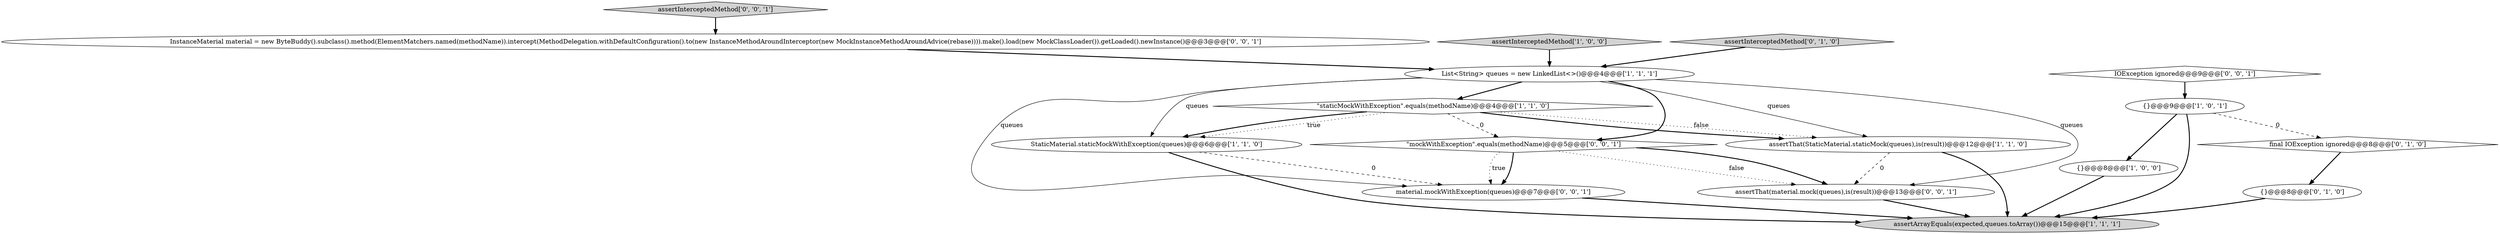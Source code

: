 digraph {
0 [style = filled, label = "assertThat(StaticMaterial.staticMock(queues),is(result))@@@12@@@['1', '1', '0']", fillcolor = white, shape = ellipse image = "AAA0AAABBB1BBB"];
12 [style = filled, label = "IOException ignored@@@9@@@['0', '0', '1']", fillcolor = white, shape = diamond image = "AAA0AAABBB3BBB"];
16 [style = filled, label = "material.mockWithException(queues)@@@7@@@['0', '0', '1']", fillcolor = white, shape = ellipse image = "AAA0AAABBB3BBB"];
15 [style = filled, label = "assertThat(material.mock(queues),is(result))@@@13@@@['0', '0', '1']", fillcolor = white, shape = ellipse image = "AAA0AAABBB3BBB"];
14 [style = filled, label = "InstanceMaterial material = new ByteBuddy().subclass().method(ElementMatchers.named(methodName)).intercept(MethodDelegation.withDefaultConfiguration().to(new InstanceMethodAroundInterceptor(new MockInstanceMethodAroundAdvice(rebase)))).make().load(new MockClassLoader()).getLoaded().newInstance()@@@3@@@['0', '0', '1']", fillcolor = white, shape = ellipse image = "AAA0AAABBB3BBB"];
6 [style = filled, label = "List<String> queues = new LinkedList<>()@@@4@@@['1', '1', '1']", fillcolor = white, shape = ellipse image = "AAA0AAABBB1BBB"];
13 [style = filled, label = "assertInterceptedMethod['0', '0', '1']", fillcolor = lightgray, shape = diamond image = "AAA0AAABBB3BBB"];
4 [style = filled, label = "{}@@@8@@@['1', '0', '0']", fillcolor = white, shape = ellipse image = "AAA0AAABBB1BBB"];
5 [style = filled, label = "assertInterceptedMethod['1', '0', '0']", fillcolor = lightgray, shape = diamond image = "AAA0AAABBB1BBB"];
1 [style = filled, label = "\"staticMockWithException\".equals(methodName)@@@4@@@['1', '1', '0']", fillcolor = white, shape = diamond image = "AAA0AAABBB1BBB"];
3 [style = filled, label = "assertArrayEquals(expected,queues.toArray())@@@15@@@['1', '1', '1']", fillcolor = lightgray, shape = ellipse image = "AAA0AAABBB1BBB"];
7 [style = filled, label = "{}@@@9@@@['1', '0', '1']", fillcolor = white, shape = ellipse image = "AAA0AAABBB1BBB"];
11 [style = filled, label = "\"mockWithException\".equals(methodName)@@@5@@@['0', '0', '1']", fillcolor = white, shape = diamond image = "AAA0AAABBB3BBB"];
2 [style = filled, label = "StaticMaterial.staticMockWithException(queues)@@@6@@@['1', '1', '0']", fillcolor = white, shape = ellipse image = "AAA0AAABBB1BBB"];
9 [style = filled, label = "assertInterceptedMethod['0', '1', '0']", fillcolor = lightgray, shape = diamond image = "AAA0AAABBB2BBB"];
10 [style = filled, label = "final IOException ignored@@@8@@@['0', '1', '0']", fillcolor = white, shape = diamond image = "AAA1AAABBB2BBB"];
8 [style = filled, label = "{}@@@8@@@['0', '1', '0']", fillcolor = white, shape = ellipse image = "AAA0AAABBB2BBB"];
12->7 [style = bold, label=""];
1->11 [style = dashed, label="0"];
1->0 [style = dotted, label="false"];
6->11 [style = bold, label=""];
11->15 [style = dotted, label="false"];
10->8 [style = bold, label=""];
0->3 [style = bold, label=""];
11->16 [style = bold, label=""];
11->15 [style = bold, label=""];
6->0 [style = solid, label="queues"];
8->3 [style = bold, label=""];
9->6 [style = bold, label=""];
2->3 [style = bold, label=""];
7->3 [style = bold, label=""];
11->16 [style = dotted, label="true"];
2->16 [style = dashed, label="0"];
6->16 [style = solid, label="queues"];
7->4 [style = bold, label=""];
16->3 [style = bold, label=""];
6->2 [style = solid, label="queues"];
14->6 [style = bold, label=""];
15->3 [style = bold, label=""];
1->2 [style = dotted, label="true"];
6->15 [style = solid, label="queues"];
0->15 [style = dashed, label="0"];
13->14 [style = bold, label=""];
6->1 [style = bold, label=""];
4->3 [style = bold, label=""];
1->2 [style = bold, label=""];
7->10 [style = dashed, label="0"];
5->6 [style = bold, label=""];
1->0 [style = bold, label=""];
}
